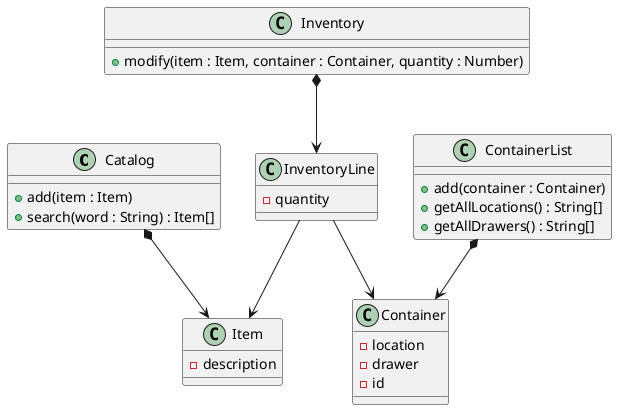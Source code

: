 @startuml classes
class Catalog {
  + add(item : Item)
  + search(word : String) : Item[]
}
class Item {
  -description
}
class ContainerList {
  + add(container : Container)
  + getAllLocations() : String[]
  + getAllDrawers() : String[]
}
class Container {
  -location
  -drawer
  -id
}
class Inventory {
  + modify(item : Item, container : Container, quantity : Number)
}
class InventoryLine {
  -quantity
}

Catalog *--> Item
ContainerList *--> Container
Inventory *--> InventoryLine
InventoryLine --> Container
InventoryLine --> Item
@enduml
